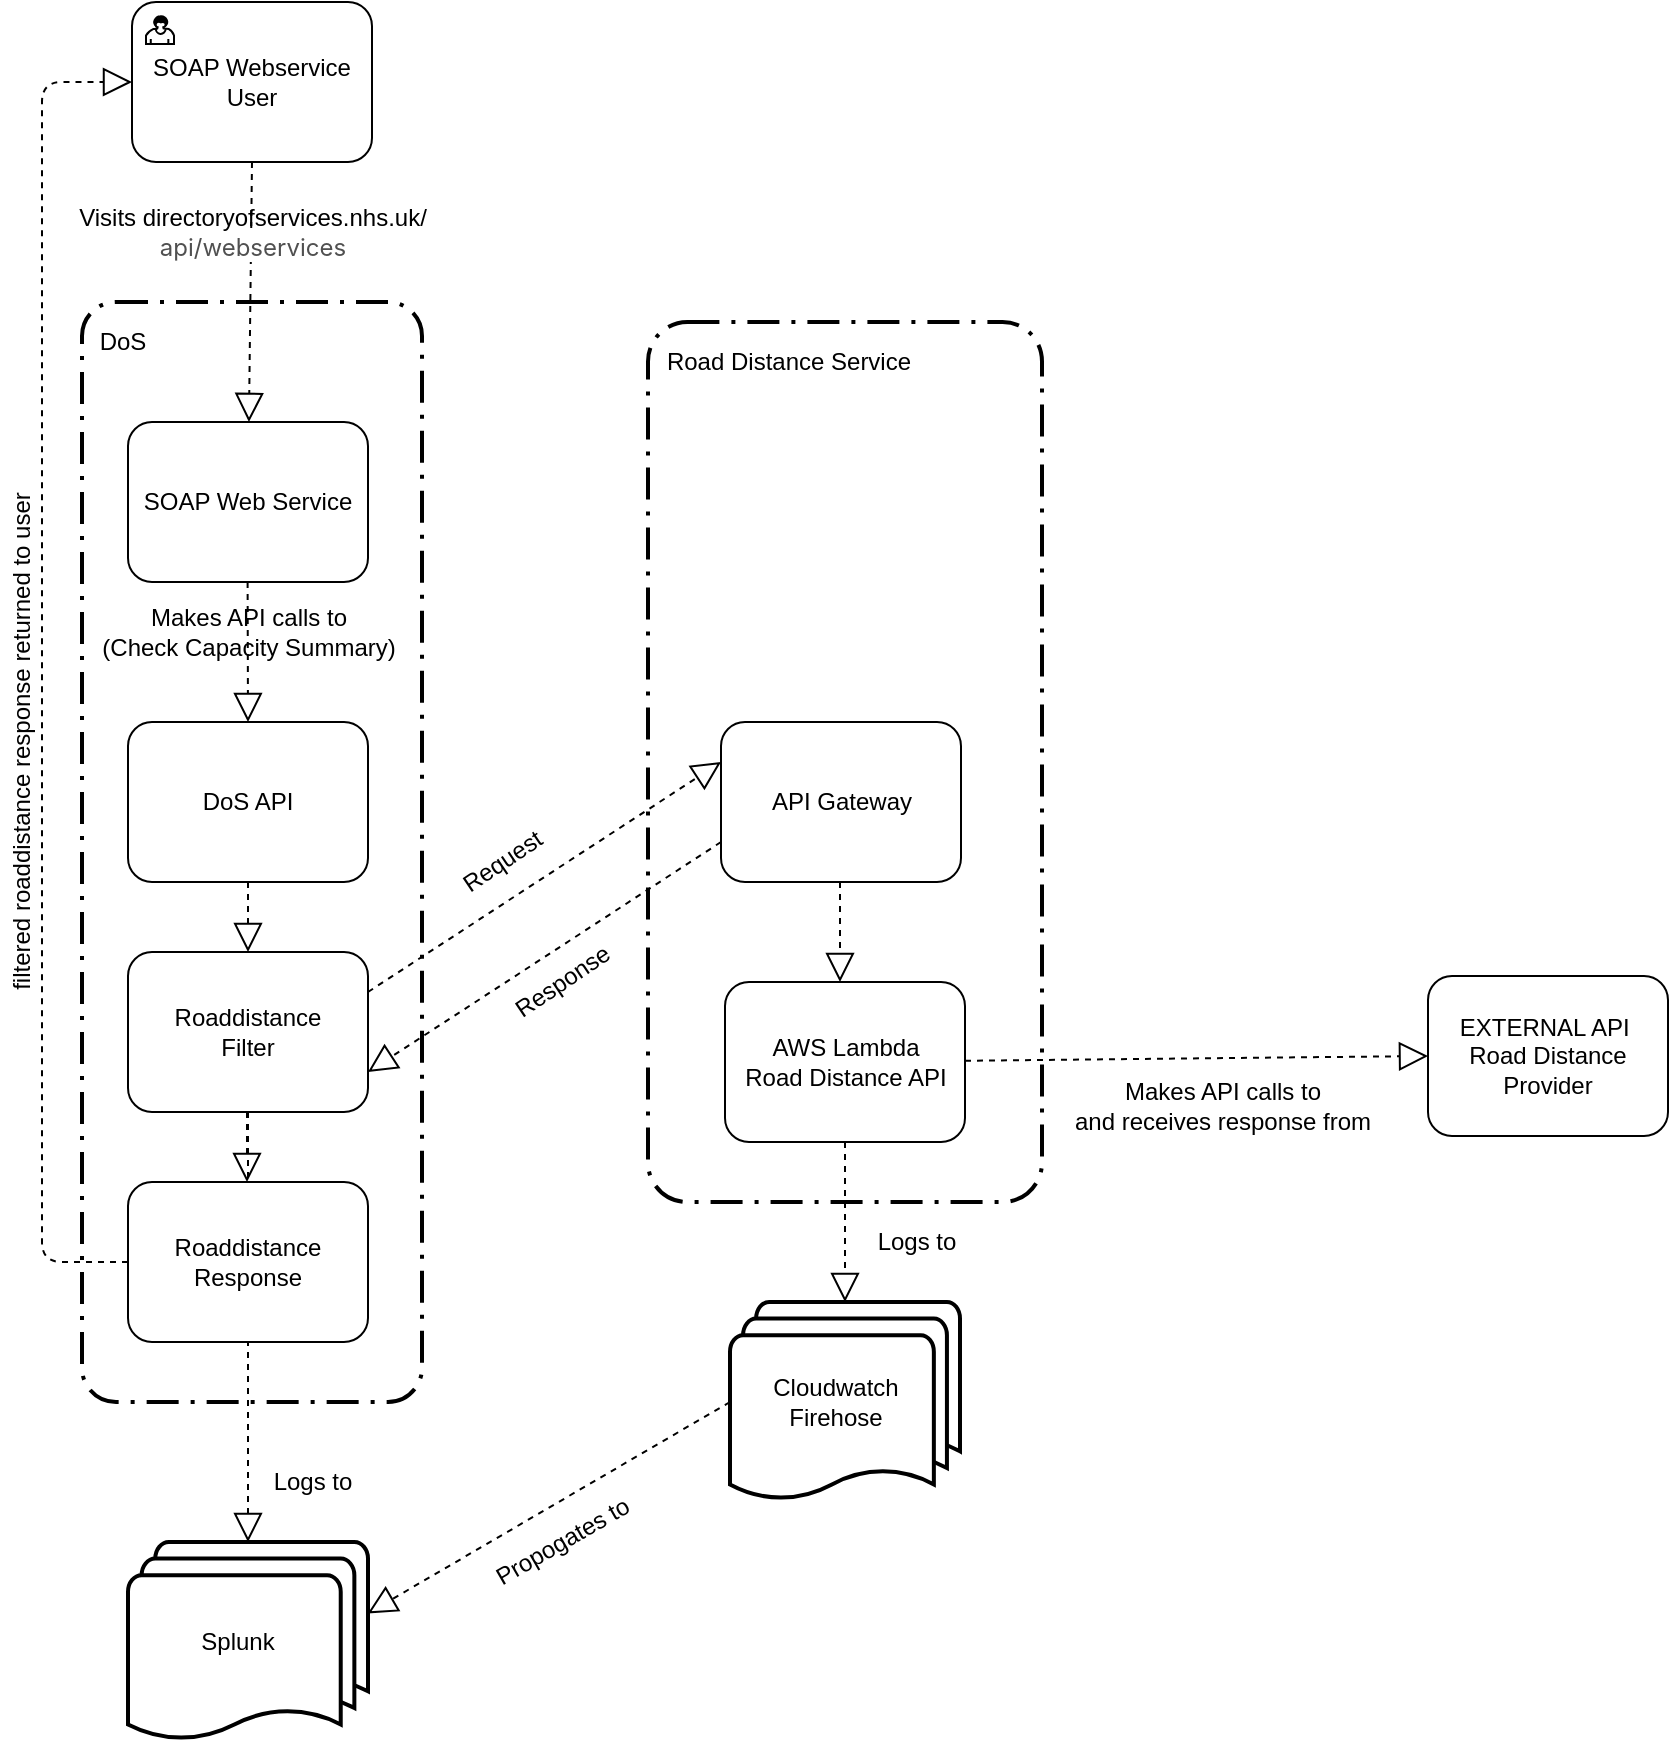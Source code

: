 <mxfile version="15.7.3" type="device"><diagram id="dwjkUNrS5j3bHEe1DFPE" name="Page-1"><mxGraphModel dx="1673" dy="869" grid="1" gridSize="10" guides="1" tooltips="1" connect="1" arrows="1" fold="1" page="1" pageScale="1" pageWidth="827" pageHeight="1169" math="0" shadow="0"><root><mxCell id="0"/><mxCell id="1" parent="0"/><mxCell id="0cTS7bMpq-2c3qxBvki1-25" value="" style="rounded=1;arcSize=10;dashed=1;strokeColor=#000000;fillColor=none;gradientColor=none;dashPattern=8 3 1 3;strokeWidth=2;" parent="1" vertex="1"><mxGeometry x="50" y="180" width="170" height="550" as="geometry"/></mxCell><mxCell id="PQc6X2HEV79irt3zOIDi-1" value="" style="rounded=1;arcSize=10;dashed=1;strokeColor=#000000;fillColor=none;gradientColor=none;dashPattern=8 3 1 3;strokeWidth=2;" parent="1" vertex="1"><mxGeometry x="333" y="190" width="197" height="440" as="geometry"/></mxCell><mxCell id="0cTS7bMpq-2c3qxBvki1-16" value="SOAP Webservice User" style="html=1;whiteSpace=wrap;rounded=1;dropTarget=0;" parent="1" vertex="1"><mxGeometry x="75" y="30" width="120" height="80" as="geometry"/></mxCell><mxCell id="0cTS7bMpq-2c3qxBvki1-17" value="" style="html=1;shape=mxgraph.bpmn.user_task;outlineConnect=0;" parent="0cTS7bMpq-2c3qxBvki1-16" vertex="1"><mxGeometry width="14" height="14" relative="1" as="geometry"><mxPoint x="7" y="7" as="offset"/></mxGeometry></mxCell><mxCell id="0cTS7bMpq-2c3qxBvki1-26" value="AWS Lambda&lt;br&gt;Road Distance API" style="html=1;whiteSpace=wrap;rounded=1;dropTarget=0;" parent="1" vertex="1"><mxGeometry x="371.5" y="520" width="120" height="80" as="geometry"/></mxCell><mxCell id="KEyjbWbTgWZmxuzXbRPz-2" value="DoS API" style="rounded=1;whiteSpace=wrap;html=1;" parent="1" vertex="1"><mxGeometry x="73" y="390" width="120" height="80" as="geometry"/></mxCell><mxCell id="KEyjbWbTgWZmxuzXbRPz-5" value="EXTERNAL API&amp;nbsp;&lt;br&gt;Road Distance Provider" style="rounded=1;whiteSpace=wrap;html=1;" parent="1" vertex="1"><mxGeometry x="723" y="517" width="120" height="80" as="geometry"/></mxCell><mxCell id="KEyjbWbTgWZmxuzXbRPz-6" value="DoS" style="text;html=1;align=center;verticalAlign=middle;resizable=0;points=[];autosize=1;" parent="1" vertex="1"><mxGeometry x="50" y="190" width="40" height="20" as="geometry"/></mxCell><mxCell id="KEyjbWbTgWZmxuzXbRPz-15" value="SOAP Web Service" style="rounded=1;whiteSpace=wrap;html=1;" parent="1" vertex="1"><mxGeometry x="73" y="240" width="120" height="80" as="geometry"/></mxCell><mxCell id="KEyjbWbTgWZmxuzXbRPz-21" value="" style="endArrow=block;dashed=1;endFill=0;endSize=12;html=1;exitX=0.5;exitY=1;exitDx=0;exitDy=0;" parent="1" target="KEyjbWbTgWZmxuzXbRPz-15" edge="1"><mxGeometry width="160" relative="1" as="geometry"><mxPoint x="135" y="110" as="sourcePoint"/><mxPoint x="250" y="360" as="targetPoint"/></mxGeometry></mxCell><mxCell id="KEyjbWbTgWZmxuzXbRPz-25" value="" style="endArrow=block;dashed=1;endFill=0;endSize=12;html=1;entryX=0;entryY=0.5;entryDx=0;entryDy=0;" parent="1" source="0cTS7bMpq-2c3qxBvki1-26" target="KEyjbWbTgWZmxuzXbRPz-5" edge="1"><mxGeometry width="160" relative="1" as="geometry"><mxPoint x="968" y="58" as="sourcePoint"/><mxPoint x="633" y="356" as="targetPoint"/></mxGeometry></mxCell><mxCell id="KEyjbWbTgWZmxuzXbRPz-29" value="Visits directoryofservices.nhs.uk/&lt;br&gt;&lt;span style=&quot;color: rgb(80 , 80 , 80) ; font-family: &amp;#34;inter&amp;#34; , &amp;#34;opensans&amp;#34; , &amp;#34;helvetica&amp;#34; , &amp;#34;arial&amp;#34; , sans-serif ; text-align: left ; background-color: rgb(255 , 255 , 255)&quot;&gt;api/webservices&lt;/span&gt;" style="text;html=1;align=center;verticalAlign=middle;resizable=0;points=[];autosize=1;" parent="1" vertex="1"><mxGeometry x="40" y="130" width="190" height="30" as="geometry"/></mxCell><mxCell id="KEyjbWbTgWZmxuzXbRPz-31" value="Makes API calls to&lt;br&gt;(Check Capacity Summary)" style="text;html=1;align=center;verticalAlign=middle;resizable=0;points=[];autosize=1;" parent="1" vertex="1"><mxGeometry x="53" y="330" width="160" height="30" as="geometry"/></mxCell><mxCell id="KEyjbWbTgWZmxuzXbRPz-35" value="Makes API calls to&lt;br&gt;and receives response from" style="text;html=1;align=center;verticalAlign=middle;resizable=0;points=[];autosize=1;" parent="1" vertex="1"><mxGeometry x="540" y="567" width="160" height="30" as="geometry"/></mxCell><mxCell id="qgBmGaLmP86waMWqzh_p-30" value="" style="endArrow=block;dashed=1;endFill=0;endSize=12;html=1;exitX=0.5;exitY=1;exitDx=0;exitDy=0;entryX=0.5;entryY=0;entryDx=0;entryDy=0;entryPerimeter=0;" parent="1" source="0cTS7bMpq-2c3qxBvki1-26" target="qgBmGaLmP86waMWqzh_p-28" edge="1"><mxGeometry width="160" relative="1" as="geometry"><mxPoint x="353" y="300" as="sourcePoint"/><mxPoint x="363" y="450" as="targetPoint"/><Array as="points"/></mxGeometry></mxCell><mxCell id="qgBmGaLmP86waMWqzh_p-31" value="Logs to" style="text;html=1;align=center;verticalAlign=middle;resizable=0;points=[];autosize=1;" parent="1" vertex="1"><mxGeometry x="437" y="640" width="60" height="20" as="geometry"/></mxCell><mxCell id="qgBmGaLmP86waMWqzh_p-33" value="Logs to" style="text;html=1;align=center;verticalAlign=middle;resizable=0;points=[];autosize=1;" parent="1" vertex="1"><mxGeometry x="135" y="760" width="60" height="20" as="geometry"/></mxCell><mxCell id="qgBmGaLmP86waMWqzh_p-34" value="" style="strokeWidth=2;html=1;shape=mxgraph.flowchart.multi-document;whiteSpace=wrap;" parent="1" vertex="1"><mxGeometry x="73" y="800" width="120" height="100" as="geometry"/></mxCell><mxCell id="PQc6X2HEV79irt3zOIDi-2" value="" style="group" parent="1" vertex="1" connectable="0"><mxGeometry x="374" y="680" width="115" height="100" as="geometry"/></mxCell><mxCell id="qgBmGaLmP86waMWqzh_p-28" value="" style="strokeWidth=2;html=1;shape=mxgraph.flowchart.multi-document;whiteSpace=wrap;" parent="PQc6X2HEV79irt3zOIDi-2" vertex="1"><mxGeometry width="115" height="100" as="geometry"/></mxCell><mxCell id="qgBmGaLmP86waMWqzh_p-29" value="Cloudwatch&lt;br&gt;Firehose" style="text;html=1;strokeColor=none;fillColor=none;align=center;verticalAlign=middle;whiteSpace=wrap;rounded=0;" parent="PQc6X2HEV79irt3zOIDi-2" vertex="1"><mxGeometry x="15" y="25" width="76" height="50" as="geometry"/></mxCell><mxCell id="PQc6X2HEV79irt3zOIDi-3" value="Road Distance Service" style="text;html=1;align=center;verticalAlign=middle;resizable=0;points=[];autosize=1;" parent="1" vertex="1"><mxGeometry x="333" y="200" width="140" height="20" as="geometry"/></mxCell><mxCell id="CpN1Ug5_v-ZtjW7_O1d4-13" value="API Gateway" style="html=1;whiteSpace=wrap;rounded=1;dropTarget=0;" parent="1" vertex="1"><mxGeometry x="369.5" y="390" width="120" height="80" as="geometry"/></mxCell><mxCell id="CpN1Ug5_v-ZtjW7_O1d4-18" value="Splunk" style="text;html=1;strokeColor=none;fillColor=none;align=center;verticalAlign=middle;whiteSpace=wrap;rounded=0;" parent="1" vertex="1"><mxGeometry x="90" y="825" width="76" height="50" as="geometry"/></mxCell><mxCell id="CpN1Ug5_v-ZtjW7_O1d4-21" value="" style="endArrow=block;dashed=1;endFill=0;endSize=12;html=1;entryX=0.5;entryY=0;entryDx=0;entryDy=0;" parent="1" edge="1"><mxGeometry width="160" relative="1" as="geometry"><mxPoint x="429" y="470" as="sourcePoint"/><mxPoint x="429" y="520" as="targetPoint"/></mxGeometry></mxCell><mxCell id="vmErseQWqe-ZqojGRiMP-1" value="Roaddistance&lt;br&gt;Filter" style="rounded=1;whiteSpace=wrap;html=1;" parent="1" vertex="1"><mxGeometry x="73" y="505" width="120" height="80" as="geometry"/></mxCell><mxCell id="vmErseQWqe-ZqojGRiMP-4" value="" style="endArrow=block;dashed=1;endFill=0;endSize=12;html=1;exitX=0.5;exitY=1;exitDx=0;exitDy=0;entryX=0.5;entryY=0;entryDx=0;entryDy=0;" parent="1" source="KEyjbWbTgWZmxuzXbRPz-2" target="vmErseQWqe-ZqojGRiMP-1" edge="1"><mxGeometry width="160" relative="1" as="geometry"><mxPoint x="244.53" y="720" as="sourcePoint"/><mxPoint x="243.001" y="850" as="targetPoint"/></mxGeometry></mxCell><mxCell id="vmErseQWqe-ZqojGRiMP-5" value="" style="endArrow=block;dashed=1;endFill=0;endSize=12;html=1;exitX=0.5;exitY=1;exitDx=0;exitDy=0;entryX=0.5;entryY=0;entryDx=0;entryDy=0;entryPerimeter=0;" parent="1" source="vmErseQWqe-ZqojGRiMP-1" target="qgBmGaLmP86waMWqzh_p-34" edge="1"><mxGeometry width="160" relative="1" as="geometry"><mxPoint x="254.53" y="730" as="sourcePoint"/><mxPoint x="253.001" y="860" as="targetPoint"/></mxGeometry></mxCell><mxCell id="2" value="" style="endArrow=block;dashed=1;endFill=0;endSize=12;html=1;&#10;startArrow=block;dashed=1;endFill=0;endSize=12;html=1;entryX=0;entryY=0.25;entryDx=0;entryDy=0;exitX=1;exitY=0.25;exitDx=0;exitDy=0;" parent="1" source="vmErseQWqe-ZqojGRiMP-1" edge="1" target="CpN1Ug5_v-ZtjW7_O1d4-13"><mxGeometry width="50" height="50" relative="1" as="geometry"><mxPoint x="250" y="530" as="sourcePoint"/><mxPoint x="370" y="430" as="targetPoint"/></mxGeometry></mxCell><mxCell id="4" value="Request" style="text;html=1;align=center;verticalAlign=middle;resizable=0;points=[];autosize=1;rotation=-34;" parent="1" vertex="1"><mxGeometry x="230" y="450" width="60" height="20" as="geometry"/></mxCell><mxCell id="5" value="Roaddistance&lt;br&gt;Response" style="rounded=1;whiteSpace=wrap;html=1;" parent="1" vertex="1"><mxGeometry x="73" y="620" width="120" height="80" as="geometry"/></mxCell><mxCell id="7" value="" style="endArrow=block;dashed=1;endFill=0;endSize=12;html=1;exitX=0.5;exitY=1;exitDx=0;exitDy=0;entryX=0.5;entryY=0;entryDx=0;entryDy=0;" parent="1" edge="1"><mxGeometry width="160" relative="1" as="geometry"><mxPoint x="132.5" y="585" as="sourcePoint"/><mxPoint x="132.5" y="620" as="targetPoint"/></mxGeometry></mxCell><mxCell id="8" value="" style="endArrow=block;dashed=1;endFill=0;endSize=12;html=1;&#10;startArrow=block;dashed=1;endFill=0;endSize=12;html=1;entryX=0;entryY=0.5;entryDx=0;entryDy=0;exitX=0;exitY=0.5;exitDx=0;exitDy=0;" parent="1" source="5" target="0cTS7bMpq-2c3qxBvki1-16" edge="1"><mxGeometry width="50" height="50" relative="1" as="geometry"><mxPoint x="20" y="650" as="sourcePoint"/><mxPoint x="20" y="40" as="targetPoint"/><Array as="points"><mxPoint x="30" y="660"/><mxPoint x="30" y="360"/><mxPoint x="30" y="70"/></Array></mxGeometry></mxCell><mxCell id="9" value="filtered roaddistance response returned to user" style="text;html=1;align=center;verticalAlign=middle;resizable=0;points=[];autosize=1;rotation=-90;" parent="1" vertex="1"><mxGeometry x="-110" y="390" width="260" height="20" as="geometry"/></mxCell><mxCell id="9RrM7xlzim3QCbs-_ttQ-11" value="" style="endArrow=block;dashed=1;endFill=0;endSize=12;html=1;exitX=0.5;exitY=1;exitDx=0;exitDy=0;entryX=0.5;entryY=0;entryDx=0;entryDy=0;" edge="1" parent="1" target="KEyjbWbTgWZmxuzXbRPz-2"><mxGeometry width="160" relative="1" as="geometry"><mxPoint x="132.8" y="320" as="sourcePoint"/><mxPoint x="132.8" y="355" as="targetPoint"/></mxGeometry></mxCell><mxCell id="9RrM7xlzim3QCbs-_ttQ-12" value="" style="endArrow=block;dashed=1;endFill=0;endSize=12;html=1;exitX=0;exitY=0.75;exitDx=0;exitDy=0;entryX=1;entryY=0.75;entryDx=0;entryDy=0;" edge="1" parent="1" source="CpN1Ug5_v-ZtjW7_O1d4-13" target="vmErseQWqe-ZqojGRiMP-1"><mxGeometry width="160" relative="1" as="geometry"><mxPoint x="153" y="490" as="sourcePoint"/><mxPoint x="153" y="525" as="targetPoint"/></mxGeometry></mxCell><mxCell id="9RrM7xlzim3QCbs-_ttQ-13" value="Response" style="text;html=1;align=center;verticalAlign=middle;resizable=0;points=[];autosize=1;rotation=-34;" vertex="1" parent="1"><mxGeometry x="255" y="510" width="70" height="20" as="geometry"/></mxCell><mxCell id="9RrM7xlzim3QCbs-_ttQ-14" value="Propogates to" style="text;html=1;align=center;verticalAlign=middle;resizable=0;points=[];autosize=1;rotation=-30;" vertex="1" parent="1"><mxGeometry x="245" y="790" width="90" height="20" as="geometry"/></mxCell><mxCell id="9RrM7xlzim3QCbs-_ttQ-15" value="" style="endArrow=block;dashed=1;endFill=0;endSize=12;html=1;exitX=0;exitY=0.5;exitDx=0;exitDy=0;entryX=0.999;entryY=0.357;entryDx=0;entryDy=0;exitPerimeter=0;entryPerimeter=0;" edge="1" parent="1" source="qgBmGaLmP86waMWqzh_p-28" target="qgBmGaLmP86waMWqzh_p-34"><mxGeometry width="160" relative="1" as="geometry"><mxPoint x="316.5" y="690.0" as="sourcePoint"/><mxPoint x="140" y="805.0" as="targetPoint"/></mxGeometry></mxCell></root></mxGraphModel></diagram></mxfile>
